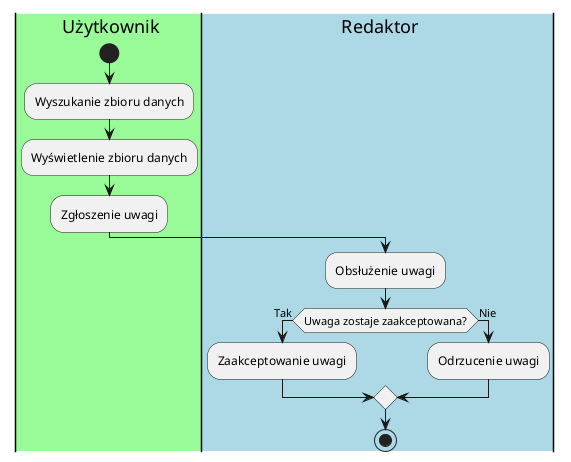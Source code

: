 @startuml

|#palegreen|U| Użytkownik
start
:Wyszukanie zbioru danych;
:Wyświetlenie zbioru danych;
:Zgłoszenie uwagi;

|#lightblue|R| Redaktor
:Obsłużenie uwagi;
if (Uwaga zostaje zaakceptowana?) then (Tak)
  :Zaakceptowanie uwagi;
else (Nie)
  :Odrzucenie uwagi;
endif
stop
@enduml
